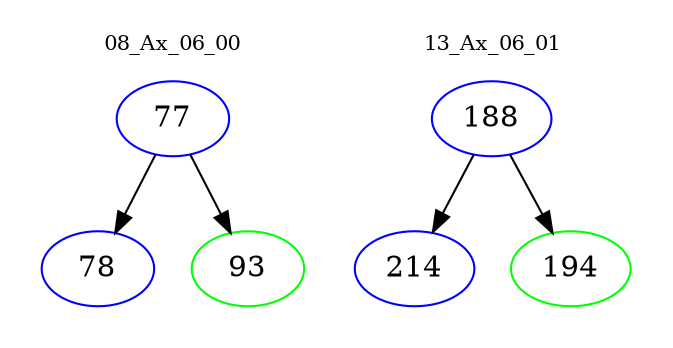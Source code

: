 digraph{
subgraph cluster_0 {
color = white
label = "08_Ax_06_00";
fontsize=10;
T0_77 [label="77", color="blue"]
T0_77 -> T0_78 [color="black"]
T0_78 [label="78", color="blue"]
T0_77 -> T0_93 [color="black"]
T0_93 [label="93", color="green"]
}
subgraph cluster_1 {
color = white
label = "13_Ax_06_01";
fontsize=10;
T1_188 [label="188", color="blue"]
T1_188 -> T1_214 [color="black"]
T1_214 [label="214", color="blue"]
T1_188 -> T1_194 [color="black"]
T1_194 [label="194", color="green"]
}
}
